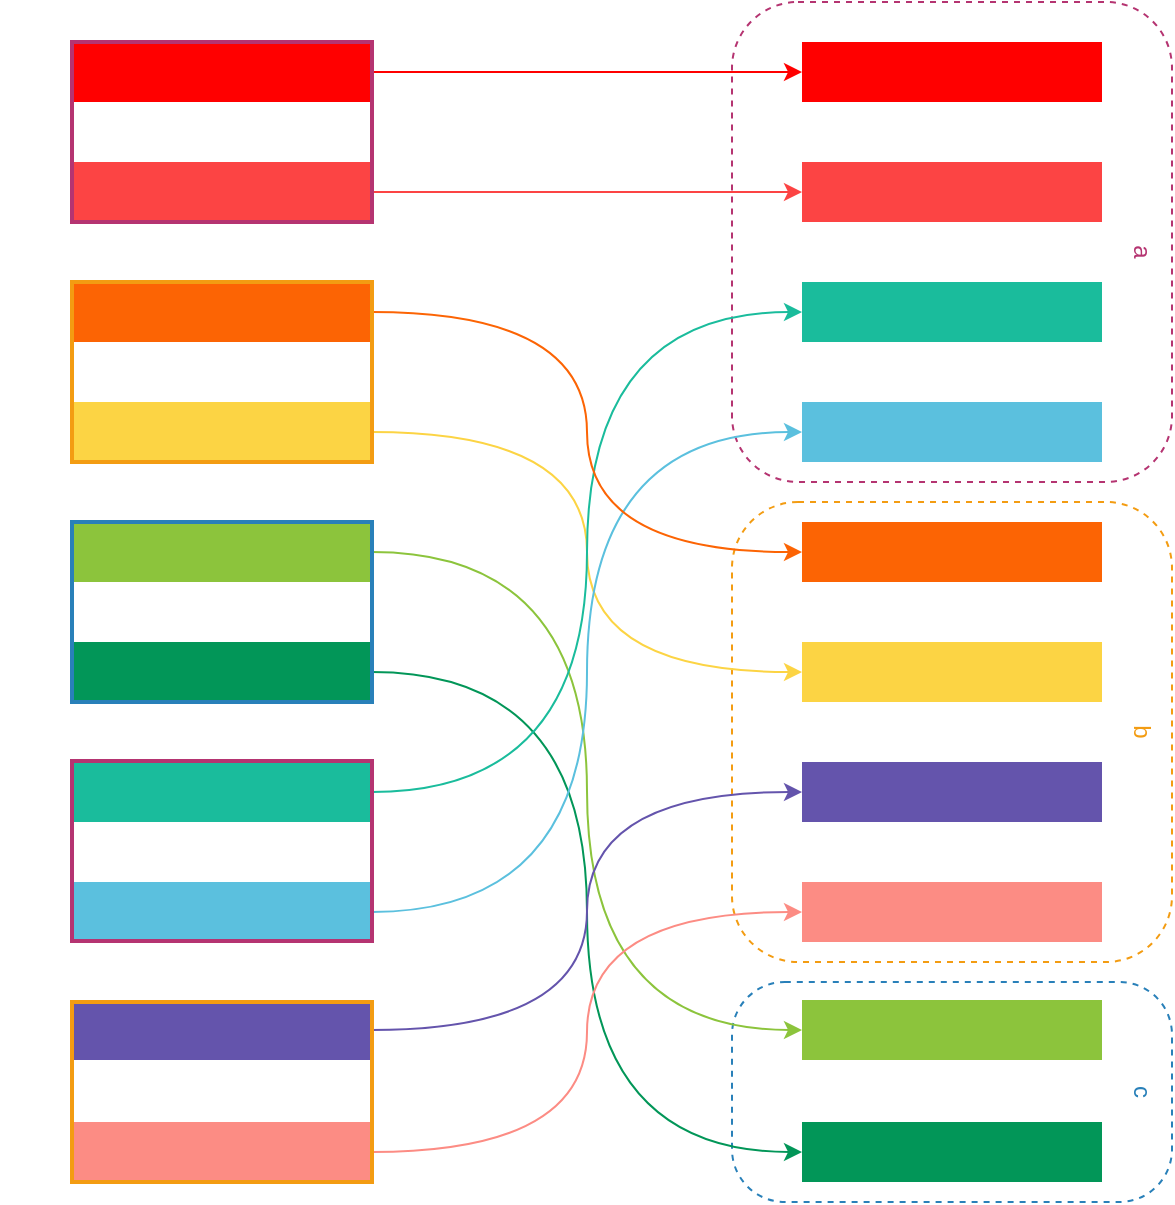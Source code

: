 <mxfile version="12.6.5" type="device"><diagram id="oRWujuzd2gAk8hoipl56" name="Page-1"><mxGraphModel dx="946" dy="697" grid="1" gridSize="10" guides="1" tooltips="1" connect="1" arrows="1" fold="1" page="1" pageScale="1" pageWidth="827" pageHeight="1169" math="0" shadow="0"><root><mxCell id="0"/><mxCell id="1" parent="0"/><mxCell id="tsx_RptIWXQ7GQpGs7Qa-29" value="" style="rounded=1;whiteSpace=wrap;html=1;dashed=1;strokeColor=#2980B9;fillColor=none;arcSize=24;" parent="1" vertex="1"><mxGeometry x="420" y="650" width="220" height="110" as="geometry"/></mxCell><mxCell id="tsx_RptIWXQ7GQpGs7Qa-26" value="" style="rounded=1;whiteSpace=wrap;html=1;dashed=1;strokeColor=#F39C12;fillColor=none;" parent="1" vertex="1"><mxGeometry x="420" y="410" width="220" height="230" as="geometry"/></mxCell><mxCell id="tsx_RptIWXQ7GQpGs7Qa-1" value="" style="rounded=1;whiteSpace=wrap;html=1;dashed=1;strokeColor=#ffffff;fillColor=none;" parent="1" vertex="1"><mxGeometry x="55" y="160" width="220" height="600" as="geometry"/></mxCell><mxCell id="tsx_RptIWXQ7GQpGs7Qa-3" value="" style="rounded=0;whiteSpace=wrap;html=1;fillColor=#ff0000;strokeColor=none;" parent="1" vertex="1"><mxGeometry x="90" y="180" width="150" height="30" as="geometry"/></mxCell><mxCell id="tsx_RptIWXQ7GQpGs7Qa-4" value="" style="rounded=0;whiteSpace=wrap;html=1;fillColor=#fc4444;strokeColor=none;" parent="1" vertex="1"><mxGeometry x="90" y="240" width="150" height="30" as="geometry"/></mxCell><mxCell id="tsx_RptIWXQ7GQpGs7Qa-5" value="" style="rounded=0;whiteSpace=wrap;html=1;fillColor=#fc6404;strokeColor=none;" parent="1" vertex="1"><mxGeometry x="90" y="300" width="150" height="30" as="geometry"/></mxCell><mxCell id="tsx_RptIWXQ7GQpGs7Qa-6" value="" style="rounded=0;whiteSpace=wrap;html=1;fillColor=#fcd444;strokeColor=none;" parent="1" vertex="1"><mxGeometry x="90" y="360" width="150" height="30" as="geometry"/></mxCell><mxCell id="tsx_RptIWXQ7GQpGs7Qa-7" value="" style="rounded=0;whiteSpace=wrap;html=1;fillColor=#8cc43c;strokeColor=none;" parent="1" vertex="1"><mxGeometry x="90" y="420" width="150" height="30" as="geometry"/></mxCell><mxCell id="tsx_RptIWXQ7GQpGs7Qa-8" value="" style="rounded=0;whiteSpace=wrap;html=1;fillColor=#029658;strokeColor=none;" parent="1" vertex="1"><mxGeometry x="90" y="480" width="150" height="30" as="geometry"/></mxCell><mxCell id="tsx_RptIWXQ7GQpGs7Qa-9" value="" style="rounded=0;whiteSpace=wrap;html=1;fillColor=#1abc9c;strokeColor=none;" parent="1" vertex="1"><mxGeometry x="90" y="540" width="150" height="30" as="geometry"/></mxCell><mxCell id="tsx_RptIWXQ7GQpGs7Qa-10" value="" style="rounded=0;whiteSpace=wrap;html=1;fillColor=#5bc0de;strokeColor=none;" parent="1" vertex="1"><mxGeometry x="90" y="600" width="150" height="30" as="geometry"/></mxCell><mxCell id="tsx_RptIWXQ7GQpGs7Qa-11" value="" style="rounded=0;whiteSpace=wrap;html=1;fillColor=#6454ac;strokeColor=none;" parent="1" vertex="1"><mxGeometry x="90" y="659" width="150" height="30" as="geometry"/></mxCell><mxCell id="tsx_RptIWXQ7GQpGs7Qa-12" value="" style="rounded=0;whiteSpace=wrap;html=1;fillColor=#fc8c84;strokeColor=none;" parent="1" vertex="1"><mxGeometry x="90" y="720" width="150" height="30" as="geometry"/></mxCell><mxCell id="tsx_RptIWXQ7GQpGs7Qa-13" value="" style="endArrow=classic;html=1;strokeColor=#FF0000;exitX=1;exitY=0.5;exitDx=0;exitDy=0;edgeStyle=orthogonalEdgeStyle;curved=1;" parent="1" source="tsx_RptIWXQ7GQpGs7Qa-3" target="tsx_RptIWXQ7GQpGs7Qa-16" edge="1"><mxGeometry width="50" height="50" relative="1" as="geometry"><mxPoint x="275" y="200" as="sourcePoint"/><mxPoint x="325" y="150" as="targetPoint"/></mxGeometry></mxCell><mxCell id="tsx_RptIWXQ7GQpGs7Qa-15" value="" style="rounded=1;whiteSpace=wrap;html=1;dashed=1;strokeColor=#B53471;fillColor=none;" parent="1" vertex="1"><mxGeometry x="420" y="160" width="220" height="240" as="geometry"/></mxCell><mxCell id="tsx_RptIWXQ7GQpGs7Qa-16" value="" style="rounded=0;whiteSpace=wrap;html=1;fillColor=#ff0000;strokeColor=none;" parent="1" vertex="1"><mxGeometry x="455" y="180" width="150" height="30" as="geometry"/></mxCell><mxCell id="tsx_RptIWXQ7GQpGs7Qa-17" value="" style="rounded=0;whiteSpace=wrap;html=1;fillColor=#fcd444;strokeColor=none;" parent="1" vertex="1"><mxGeometry x="455" y="480" width="150" height="30" as="geometry"/></mxCell><mxCell id="tsx_RptIWXQ7GQpGs7Qa-18" value="" style="rounded=0;whiteSpace=wrap;html=1;fillColor=#1abc9c;strokeColor=none;" parent="1" vertex="1"><mxGeometry x="455" y="300" width="150" height="30" as="geometry"/></mxCell><mxCell id="tsx_RptIWXQ7GQpGs7Qa-19" value="" style="rounded=0;whiteSpace=wrap;html=1;fillColor=#fc8c84;strokeColor=none;" parent="1" vertex="1"><mxGeometry x="455" y="600" width="150" height="30" as="geometry"/></mxCell><mxCell id="tsx_RptIWXQ7GQpGs7Qa-20" value="" style="rounded=0;whiteSpace=wrap;html=1;fillColor=#fc4444;strokeColor=none;" parent="1" vertex="1"><mxGeometry x="455" y="240" width="150" height="30" as="geometry"/></mxCell><mxCell id="tsx_RptIWXQ7GQpGs7Qa-21" value="" style="rounded=0;whiteSpace=wrap;html=1;fillColor=#fc6404;strokeColor=none;" parent="1" vertex="1"><mxGeometry x="455" y="420" width="150" height="30" as="geometry"/></mxCell><mxCell id="tsx_RptIWXQ7GQpGs7Qa-22" value="" style="rounded=0;whiteSpace=wrap;html=1;fillColor=#8cc43c;strokeColor=none;" parent="1" vertex="1"><mxGeometry x="455" y="659" width="150" height="30" as="geometry"/></mxCell><mxCell id="tsx_RptIWXQ7GQpGs7Qa-23" value="" style="rounded=0;whiteSpace=wrap;html=1;fillColor=#5bc0de;strokeColor=none;" parent="1" vertex="1"><mxGeometry x="455" y="360" width="150" height="30" as="geometry"/></mxCell><mxCell id="tsx_RptIWXQ7GQpGs7Qa-24" value="" style="rounded=0;whiteSpace=wrap;html=1;fillColor=#029658;strokeColor=none;" parent="1" vertex="1"><mxGeometry x="455" y="720" width="150" height="30" as="geometry"/></mxCell><mxCell id="tsx_RptIWXQ7GQpGs7Qa-25" value="" style="rounded=0;whiteSpace=wrap;html=1;fillColor=#6454ac;strokeColor=none;" parent="1" vertex="1"><mxGeometry x="455" y="540" width="150" height="30" as="geometry"/></mxCell><mxCell id="tsx_RptIWXQ7GQpGs7Qa-27" value="" style="endArrow=classic;html=1;strokeColor=#FC4444;exitX=1;exitY=0.5;exitDx=0;exitDy=0;entryX=0;entryY=0.5;entryDx=0;entryDy=0;edgeStyle=orthogonalEdgeStyle;curved=1;" parent="1" source="tsx_RptIWXQ7GQpGs7Qa-4" target="tsx_RptIWXQ7GQpGs7Qa-20" edge="1"><mxGeometry width="50" height="50" relative="1" as="geometry"><mxPoint x="250" y="205" as="sourcePoint"/><mxPoint x="370" y="440" as="targetPoint"/></mxGeometry></mxCell><mxCell id="tsx_RptIWXQ7GQpGs7Qa-28" value="" style="endArrow=classic;html=1;strokeColor=#FCD444;exitX=1;exitY=0.5;exitDx=0;exitDy=0;entryX=0;entryY=0.5;entryDx=0;entryDy=0;edgeStyle=orthogonalEdgeStyle;curved=1;" parent="1" source="tsx_RptIWXQ7GQpGs7Qa-6" target="tsx_RptIWXQ7GQpGs7Qa-17" edge="1"><mxGeometry width="50" height="50" relative="1" as="geometry"><mxPoint x="250" y="265" as="sourcePoint"/><mxPoint x="465" y="445" as="targetPoint"/></mxGeometry></mxCell><mxCell id="tsx_RptIWXQ7GQpGs7Qa-30" value="" style="endArrow=classic;html=1;strokeColor=#8CC43C;exitX=1;exitY=0.5;exitDx=0;exitDy=0;entryX=0;entryY=0.5;entryDx=0;entryDy=0;edgeStyle=orthogonalEdgeStyle;curved=1;" parent="1" source="tsx_RptIWXQ7GQpGs7Qa-7" target="tsx_RptIWXQ7GQpGs7Qa-22" edge="1"><mxGeometry width="50" height="50" relative="1" as="geometry"><mxPoint x="250" y="385" as="sourcePoint"/><mxPoint x="465" y="265" as="targetPoint"/></mxGeometry></mxCell><mxCell id="tsx_RptIWXQ7GQpGs7Qa-31" value="" style="endArrow=classic;html=1;strokeColor=#029658;exitX=1;exitY=0.5;exitDx=0;exitDy=0;entryX=0;entryY=0.5;entryDx=0;entryDy=0;edgeStyle=orthogonalEdgeStyle;curved=1;" parent="1" source="tsx_RptIWXQ7GQpGs7Qa-8" target="tsx_RptIWXQ7GQpGs7Qa-24" edge="1"><mxGeometry width="50" height="50" relative="1" as="geometry"><mxPoint x="250" y="445" as="sourcePoint"/><mxPoint x="465" y="505" as="targetPoint"/></mxGeometry></mxCell><mxCell id="tsx_RptIWXQ7GQpGs7Qa-32" value="" style="endArrow=classic;html=1;strokeColor=#1ABC9C;exitX=1;exitY=0.5;exitDx=0;exitDy=0;entryX=0;entryY=0.5;entryDx=0;entryDy=0;edgeStyle=orthogonalEdgeStyle;curved=1;" parent="1" source="tsx_RptIWXQ7GQpGs7Qa-9" target="tsx_RptIWXQ7GQpGs7Qa-18" edge="1"><mxGeometry width="50" height="50" relative="1" as="geometry"><mxPoint x="260" y="455" as="sourcePoint"/><mxPoint x="475" y="515" as="targetPoint"/></mxGeometry></mxCell><mxCell id="tsx_RptIWXQ7GQpGs7Qa-33" value="" style="endArrow=classic;html=1;strokeColor=#5BC0DE;exitX=1;exitY=0.5;exitDx=0;exitDy=0;entryX=0;entryY=0.5;entryDx=0;entryDy=0;edgeStyle=orthogonalEdgeStyle;curved=1;" parent="1" source="tsx_RptIWXQ7GQpGs7Qa-10" target="tsx_RptIWXQ7GQpGs7Qa-23" edge="1"><mxGeometry width="50" height="50" relative="1" as="geometry"><mxPoint x="270" y="465" as="sourcePoint"/><mxPoint x="485" y="525" as="targetPoint"/></mxGeometry></mxCell><mxCell id="tsx_RptIWXQ7GQpGs7Qa-34" value="" style="endArrow=classic;html=1;strokeColor=#6454AC;exitX=1;exitY=0.5;exitDx=0;exitDy=0;entryX=0;entryY=0.5;entryDx=0;entryDy=0;edgeStyle=orthogonalEdgeStyle;curved=1;" parent="1" source="tsx_RptIWXQ7GQpGs7Qa-11" target="tsx_RptIWXQ7GQpGs7Qa-25" edge="1"><mxGeometry width="50" height="50" relative="1" as="geometry"><mxPoint x="280" y="475" as="sourcePoint"/><mxPoint x="495" y="535" as="targetPoint"/></mxGeometry></mxCell><mxCell id="tsx_RptIWXQ7GQpGs7Qa-35" value="" style="endArrow=classic;html=1;strokeColor=#FC8C84;exitX=1;exitY=0.5;exitDx=0;exitDy=0;entryX=0;entryY=0.5;entryDx=0;entryDy=0;edgeStyle=orthogonalEdgeStyle;curved=1;" parent="1" source="tsx_RptIWXQ7GQpGs7Qa-12" target="tsx_RptIWXQ7GQpGs7Qa-19" edge="1"><mxGeometry width="50" height="50" relative="1" as="geometry"><mxPoint x="290" y="485" as="sourcePoint"/><mxPoint x="505" y="545" as="targetPoint"/></mxGeometry></mxCell><mxCell id="tsx_RptIWXQ7GQpGs7Qa-36" value="" style="endArrow=classic;html=1;strokeColor=#FC6404;exitX=1;exitY=0.5;exitDx=0;exitDy=0;entryX=0;entryY=0.5;entryDx=0;entryDy=0;edgeStyle=orthogonalEdgeStyle;curved=1;" parent="1" source="tsx_RptIWXQ7GQpGs7Qa-5" target="tsx_RptIWXQ7GQpGs7Qa-21" edge="1"><mxGeometry width="50" height="50" relative="1" as="geometry"><mxPoint x="300" y="495" as="sourcePoint"/><mxPoint x="515" y="555" as="targetPoint"/></mxGeometry></mxCell><mxCell id="tsx_RptIWXQ7GQpGs7Qa-37" value="ten.txt" style="text;html=1;strokeColor=none;fillColor=none;align=center;verticalAlign=middle;whiteSpace=wrap;rounded=0;fontColor=#fff;rotation=-90;" parent="1" vertex="1"><mxGeometry x="52" y="458" width="40" height="20" as="geometry"/></mxCell><mxCell id="tsx_RptIWXQ7GQpGs7Qa-38" value="a" style="text;html=1;strokeColor=none;fillColor=none;align=center;verticalAlign=middle;whiteSpace=wrap;rounded=0;fontColor=#B53471;rotation=90;" parent="1" vertex="1"><mxGeometry x="605" y="275" width="40" height="20" as="geometry"/></mxCell><mxCell id="tsx_RptIWXQ7GQpGs7Qa-39" value="b" style="text;html=1;strokeColor=none;fillColor=none;align=center;verticalAlign=middle;whiteSpace=wrap;rounded=0;fontColor=#F39C12;rotation=90;" parent="1" vertex="1"><mxGeometry x="605" y="515" width="40" height="20" as="geometry"/></mxCell><mxCell id="tsx_RptIWXQ7GQpGs7Qa-40" value="c" style="text;html=1;strokeColor=none;fillColor=none;align=center;verticalAlign=middle;whiteSpace=wrap;rounded=0;fontColor=#2980B9;rotation=90;" parent="1" vertex="1"><mxGeometry x="605" y="695" width="40" height="20" as="geometry"/></mxCell><mxCell id="aTwKoEifkK7gFUCTw8QY-1" value="" style="rounded=0;whiteSpace=wrap;html=1;strokeColor=#B53471;strokeWidth=2;fontColor=none;noLabel=1;fillColor=none;" parent="1" vertex="1"><mxGeometry x="90" y="180" width="150" height="90" as="geometry"/></mxCell><mxCell id="aTwKoEifkK7gFUCTw8QY-3" value="" style="rounded=0;whiteSpace=wrap;html=1;strokeColor=#B53471;strokeWidth=2;fontColor=none;noLabel=1;fillColor=none;" parent="1" vertex="1"><mxGeometry x="90" y="539.5" width="150" height="90" as="geometry"/></mxCell><mxCell id="aTwKoEifkK7gFUCTw8QY-4" value="" style="rounded=0;whiteSpace=wrap;html=1;strokeColor=#F39C12;strokeWidth=2;fontColor=none;noLabel=1;fillColor=none;" parent="1" vertex="1"><mxGeometry x="90" y="300" width="150" height="90" as="geometry"/></mxCell><mxCell id="aTwKoEifkK7gFUCTw8QY-5" value="" style="rounded=0;whiteSpace=wrap;html=1;strokeColor=#F39C12;strokeWidth=2;fontColor=none;noLabel=1;fillColor=none;" parent="1" vertex="1"><mxGeometry x="90" y="660" width="150" height="90" as="geometry"/></mxCell><mxCell id="aTwKoEifkK7gFUCTw8QY-6" value="" style="rounded=0;whiteSpace=wrap;html=1;strokeColor=#2980B9;strokeWidth=2;fontColor=none;noLabel=1;fillColor=none;" parent="1" vertex="1"><mxGeometry x="90" y="420" width="150" height="90" as="geometry"/></mxCell></root></mxGraphModel></diagram></mxfile>
